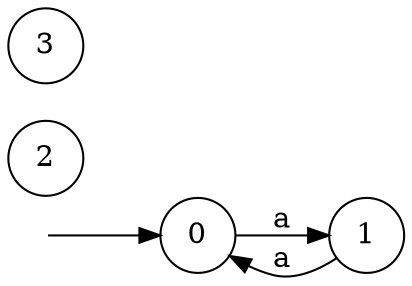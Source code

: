 digraph Automaton {
	 rankdir=LR
	n0[shape=none label="" height=0 width=0 ]
	n0->0
	0[shape=circle]
	node [shape = circle]
	0
	1
	2
	3
	0 -> 1 [label="a"]
	1 -> 0 [label="a"]
}
